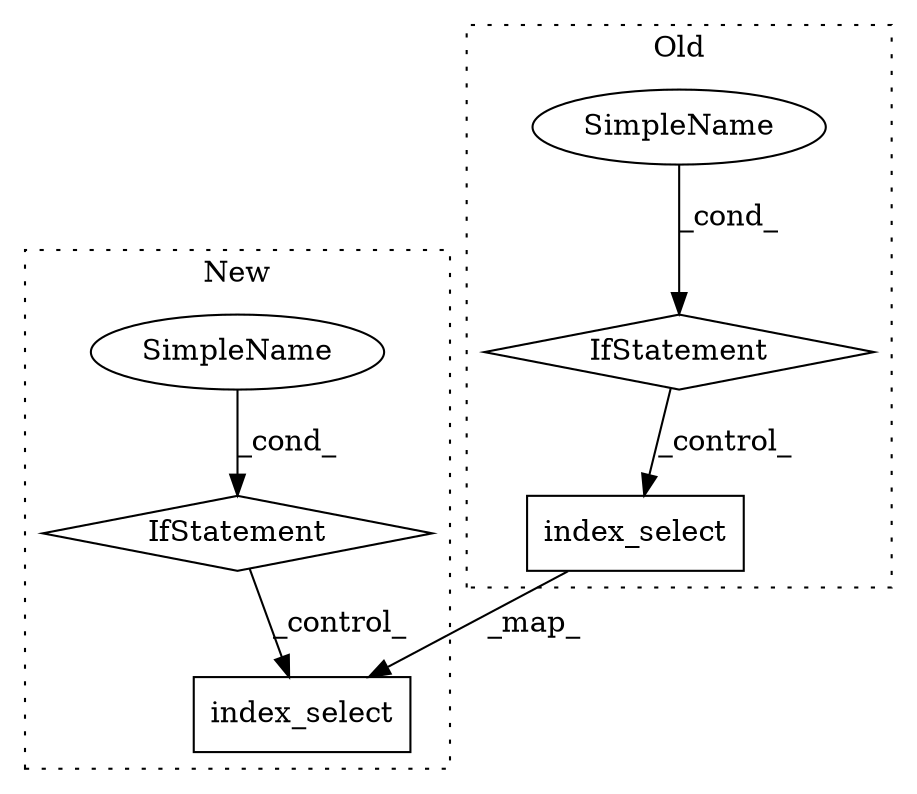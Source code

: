 digraph G {
subgraph cluster0 {
1 [label="index_select" a="32" s="8599,8623" l="13,1" shape="box"];
4 [label="IfStatement" a="25" s="8682" l="52" shape="diamond"];
5 [label="SimpleName" a="42" s="8729" l="5" shape="ellipse"];
label = "Old";
style="dotted";
}
subgraph cluster1 {
2 [label="index_select" a="32" s="8674,8698" l="13,1" shape="box"];
3 [label="IfStatement" a="25" s="8545,8592" l="4,2" shape="diamond"];
6 [label="SimpleName" a="42" s="" l="" shape="ellipse"];
label = "New";
style="dotted";
}
1 -> 2 [label="_map_"];
3 -> 2 [label="_control_"];
4 -> 1 [label="_control_"];
5 -> 4 [label="_cond_"];
6 -> 3 [label="_cond_"];
}